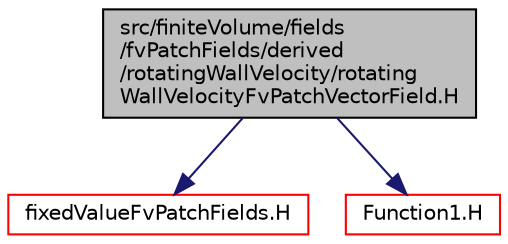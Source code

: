 digraph "src/finiteVolume/fields/fvPatchFields/derived/rotatingWallVelocity/rotatingWallVelocityFvPatchVectorField.H"
{
  bgcolor="transparent";
  edge [fontname="Helvetica",fontsize="10",labelfontname="Helvetica",labelfontsize="10"];
  node [fontname="Helvetica",fontsize="10",shape=record];
  Node1 [label="src/finiteVolume/fields\l/fvPatchFields/derived\l/rotatingWallVelocity/rotating\lWallVelocityFvPatchVectorField.H",height=0.2,width=0.4,color="black", fillcolor="grey75", style="filled", fontcolor="black"];
  Node1 -> Node2 [color="midnightblue",fontsize="10",style="solid",fontname="Helvetica"];
  Node2 [label="fixedValueFvPatchFields.H",height=0.2,width=0.4,color="red",URL="$a05302.html"];
  Node1 -> Node3 [color="midnightblue",fontsize="10",style="solid",fontname="Helvetica"];
  Node3 [label="Function1.H",height=0.2,width=0.4,color="red",URL="$a08963.html"];
}
